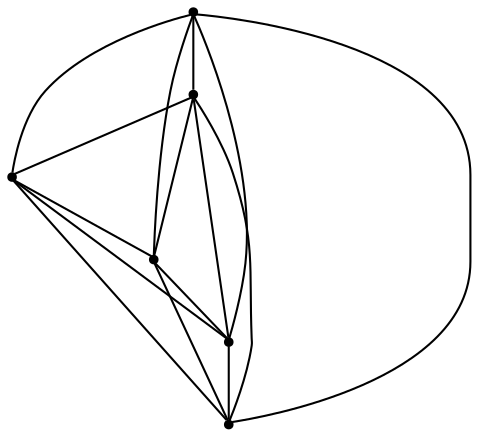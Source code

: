 graph {
  node [shape=point,comment="{\"directed\":false,\"doi\":\"10.1007/978-3-319-73915-1_41\",\"figure\":\"1 (1)\"}"]

  v0 [pos="735.2587731092326,336.6252608291933"]
  v1 [pos="570.541895338396,237.7929975060025"]
  v2 [pos="735.2587731092327,435.4554337087723"]
  v3 [pos="438.7647002243688,435.4554337087723"]
  v4 [pos="603.4846381878071,534.2856065883514"]
  v5 [pos="537.5939859300468,336.6252608291933"]

  v0 -- v1 [id="-1",pos="735.2587731092326,336.6252608291933 570.541895338396,237.7929975060025 570.541895338396,237.7929975060025 570.541895338396,237.7929975060025"]
  v3 -- v0 [id="-2",pos="438.7647002243688,435.4554337087723 735.2587731092326,336.6252608291933 735.2587731092326,336.6252608291933 735.2587731092326,336.6252608291933"]
  v3 -- v1 [id="-3",pos="438.7647002243688,435.4554337087723 570.541895338396,237.7929975060025 570.541895338396,237.7929975060025 570.541895338396,237.7929975060025"]
  v3 -- v4 [id="-4",pos="438.7647002243688,435.4554337087723 603.4846381878071,534.2856065883514 603.4846381878071,534.2856065883514 603.4846381878071,534.2856065883514"]
  v5 -- v0 [id="-5",pos="537.5939859300468,336.6252608291933 735.2587731092326,336.6252608291933 735.2587731092326,336.6252608291933 735.2587731092326,336.6252608291933"]
  v5 -- v2 [id="-6",pos="537.5939859300468,336.6252608291933 735.2587731092327,435.4554337087723 735.2587731092327,435.4554337087723 735.2587731092327,435.4554337087723"]
  v5 -- v4 [id="-7",pos="537.5939859300468,336.6252608291933 603.4846381878071,534.2856065883514 603.4846381878071,534.2856065883514 603.4846381878071,534.2856065883514"]
  v5 -- v3 [id="-8",pos="537.5939859300468,336.6252608291933 438.7647002243688,435.4554337087723 438.7647002243688,435.4554337087723 438.7647002243688,435.4554337087723"]
  v1 -- v5 [id="-9",pos="570.541895338396,237.7929975060025 537.5939859300468,336.6252608291933 537.5939859300468,336.6252608291933 537.5939859300468,336.6252608291933"]
  v4 -- v1 [id="-10",pos="603.4846381878071,534.2856065883514 570.541895338396,237.7929975060025 570.541895338396,237.7929975060025 570.541895338396,237.7929975060025"]
  v4 -- v0 [id="-11",pos="603.4846381878071,534.2856065883514 735.2587731092326,336.6252608291933 735.2587731092326,336.6252608291933 735.2587731092326,336.6252608291933"]
  v2 -- v4 [id="-12",pos="735.2587731092327,435.4554337087723 603.4846381878071,534.2856065883514 603.4846381878071,534.2856065883514 603.4846381878071,534.2856065883514"]
  v2 -- v0 [id="-13",pos="735.2587731092327,435.4554337087723 735.2587731092326,336.6252608291933 735.2587731092326,336.6252608291933 735.2587731092326,336.6252608291933"]
  v2 -- v3 [id="-14",pos="735.2587731092327,435.4554337087723 438.7647002243688,435.4554337087723 438.7647002243688,435.4554337087723 438.7647002243688,435.4554337087723"]
  v2 -- v1 [id="-15",pos="735.2587731092327,435.4554337087723 570.541895338396,237.7929975060025 570.541895338396,237.7929975060025 570.541895338396,237.7929975060025"]
}